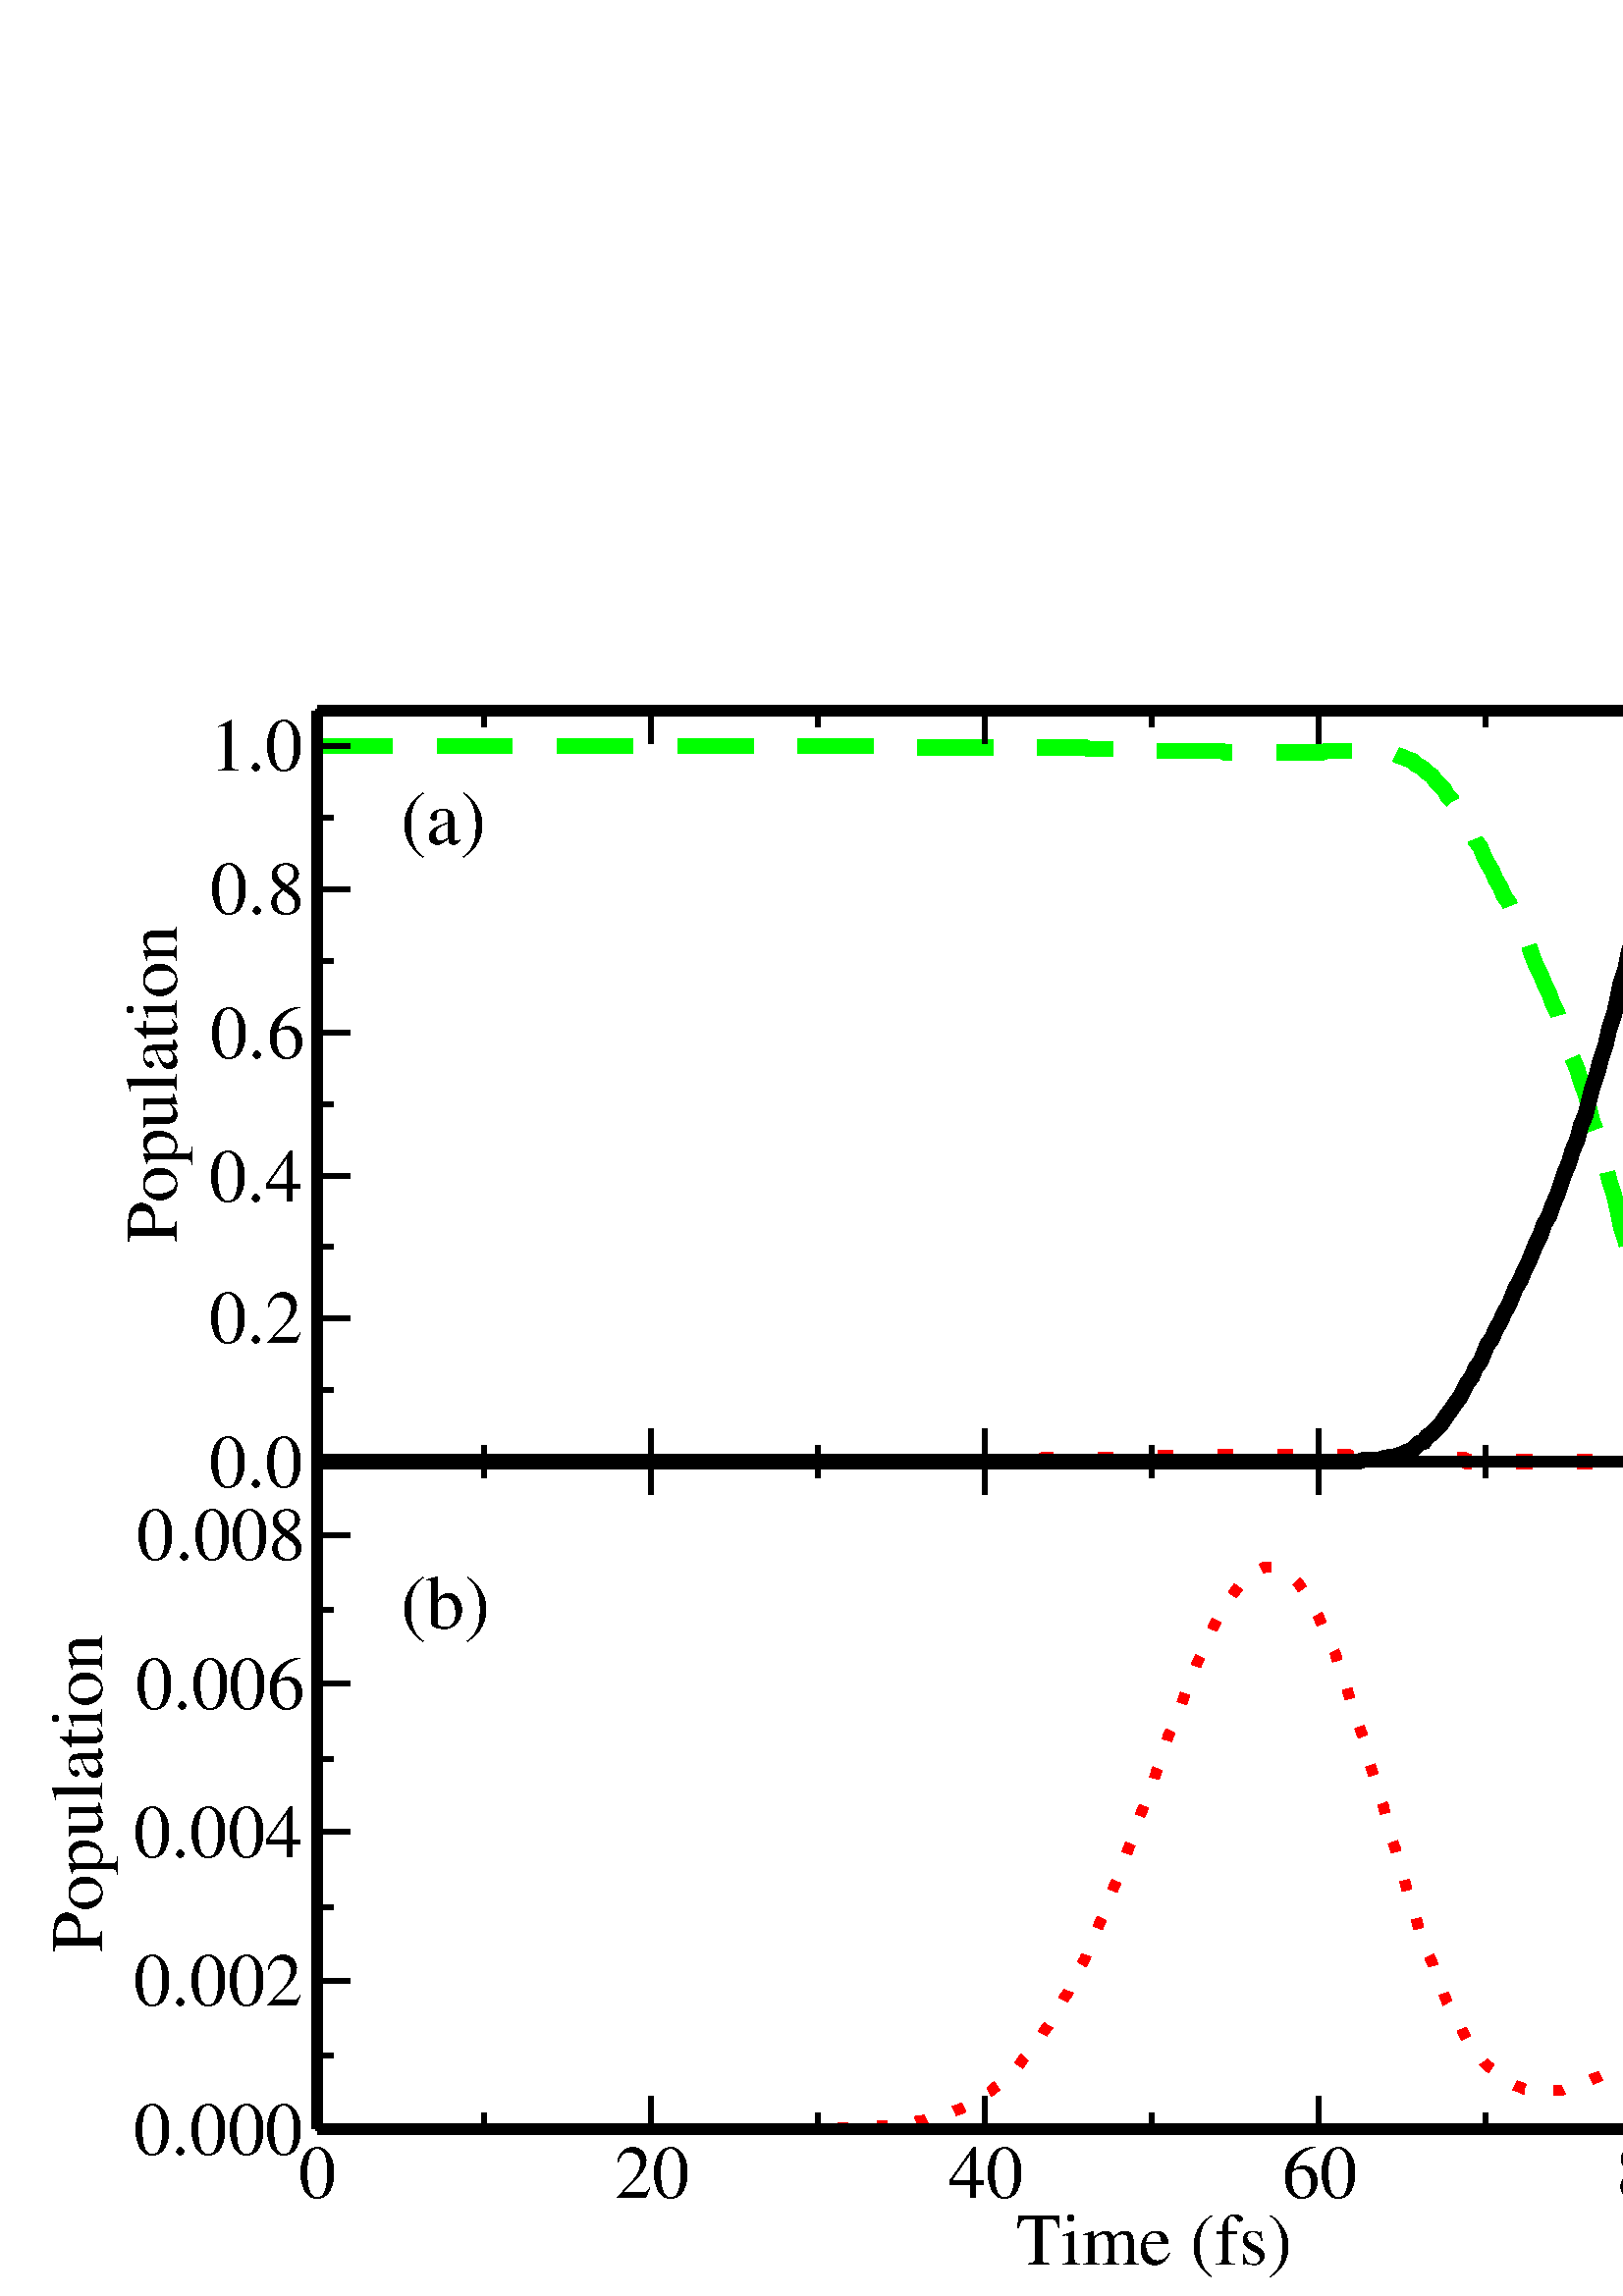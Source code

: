 %!PS-Adobe-3.0 EPSF-3.0
%%BoundingBox: (atend)
%%LanguageLevel: 2
%%DocumentData: Clean8Bit
%%Orientation: Portrait
%%DocumentNeededResources: (atend)
%%EndComments
%%BeginProlog
/m {moveto} def
/l {lineto} def
/s {stroke} def
/n {newpath} def
/c {closepath} def
/RL {rlineto} def
/SLW {setlinewidth} def
/GS {gsave} def
/GR {grestore} def
/SC {setcolor} def
/SGRY {setgray} def
/SRGB {setrgbcolor} def
/SD {setdash} def
/SLC {setlinecap} def
/SLJ {setlinejoin} def
/SCS {setcolorspace} def
/FFSF {findfont setfont} def
/CC {concat} def
/PXL {n m 0 0 RL s} def
/Color0 {1.0 1.0 1.0} def
/Color1 {0.0 0.0 0.0} def
/Color2 {1.0 0.0 0.0} def
/Color3 {0.0 1.0 0.0} def
/Color4 {0.0 0.0 1.0} def
/Color5 {1.0 1.0 0.0} def
/Color6 {0.737 0.561 0.561} def
/Color7 {0.863 0.863 0.863} def
/Color8 {0.58 0.0 0.828} def
/Color9 {0.0 1.0 1.0} def
/Color10 {1.0 0.0 1.0} def
/Color11 {1.0 0.647 0.0} def
/Color12 {0.447 0.129 0.737} def
/Color13 {0.404 0.028 0.282} def
/Color14 {0.251 0.878 0.816} def
/Color15 {0.0 0.545 0.0} def
/Color16 {0.753 0.753 0.753} def
/Color17 {0.506 0.506 0.506} def
/Color18 {0.259 0.259 0.259} def
/PTRN {
 /pat_bits exch def 
 <<
  /PaintType 2
  /PatternType 1 /TilingType 1
  /BBox[0 0 16 16]
  /XStep 16 /YStep 16
  /PaintProc {
   pop
   16 16 true [-1 0 0 -1 16 16] pat_bits imagemask
  }
 >>
 [0.002 0 0 0.002 0 0]
 makepattern
} def
/Pattern0 {<0000000000000000000000000000000000000000000000000000000000000000> PTRN} bind def
/Pattern1 {<ffffffffffffffffffffffffffffffffffffffffffffffffffffffffffffffff> PTRN} bind def
/Pattern2 {<eeeeffffbbbbffffeeeeffffbbbbffffeeeeffffbbbbffffeeeeffffbbbbffff> PTRN} bind def
/Pattern3 {<eeeebbbbeeeebbbbeeeebbbbeeeebbbbeeeebbbbeeeebbbbeeeebbbbeeeebbbb> PTRN} bind def
/Pattern4 {<5555aaaa5555aaaa5555aaaa5555aaaa5555aaaa5555aaaa5555aaaa5555aaaa> PTRN} bind def
/Pattern5 {<1111444411114444111144441111444411114444111144441111444411114444> PTRN} bind def
/Pattern6 {<1111000044440000111100004444000011110000444400001111000044440000> PTRN} bind def
/Pattern7 {<1010000000000000010100000000000010100000000000000101000000000000> PTRN} bind def
/Pattern8 {<0000000000000000000000000000000000000000000000000000000000000000> PTRN} bind def
/Pattern9 {<1e1e0f0f8787c3c3e1e1f0f078783c3c1e1e0f0f8787c3c3e1e1f0f078783c3c> PTRN} bind def
/Pattern10 {<7878f0f0e1e1c3c387870f0f1e1e3c3c7878f0f0e1e1c3c387870f0f1e1e3c3c> PTRN} bind def
/Pattern11 {<3333333333333333333333333333333333333333333333333333333333333333> PTRN} bind def
/Pattern12 {<ffffffff00000000ffffffff00000000ffffffff00000000ffffffff00000000> PTRN} bind def
/Pattern13 {<8181424224241818181824244242818181814242242418181818242442428181> PTRN} bind def
/Pattern14 {<8080404020201010080804040202010180804040202010100808040402020101> PTRN} bind def
/Pattern15 {<0101020204040808101020204040808001010202040408081010202040408080> PTRN} bind def
/Pattern16 {<2222222222222222222222222222222222222222222222222222222222222222> PTRN} bind def
/Pattern17 {<0000ffff000000000000ffff000000000000ffff000000000000ffff00000000> PTRN} bind def
/Pattern18 {<2222ffff222222222222ffff222222222222ffff222222222222ffff22222222> PTRN} bind def
/Pattern19 {<ffffffff33333333ffffffff33333333ffffffff33333333ffffffff33333333> PTRN} bind def
/Pattern20 {<0f0f0f0f0f0f0f0ff0f0f0f0f0f0f0f00f0f0f0f0f0f0f0ff0f0f0f0f0f0f0f0> PTRN} bind def
/Pattern21 {<ff00ff00ff00ff00ff00ff00ff00ff0000ff00ff00ff00ff00ff00ff00ff00ff> PTRN} bind def
/Pattern22 {<8001800180018001800180018001ffffffff8001800180018001800180018001> PTRN} bind def
/Pattern23 {<c003c003c003c003c003c003ffffffffffffffffc003c003c003c003c003c003> PTRN} bind def
/Pattern24 {<040404040404ffff404040404040ffff040404040404ffff404040404040ffff> PTRN} bind def
/Pattern25 {<180018001800180018001800ffffffff001800180018001800180018ffffffff> PTRN} bind def
/Pattern26 {<1111b8b87c7c3a3a1111a3a3c7c78b8b1111b8b87c7c3a3a1111a3a3c7c78b8b> PTRN} bind def
/Pattern27 {<101010102828c7c70101010182827c7c101010102828c7c70101010182827c7c> PTRN} bind def
/Pattern28 {<1c1c121211112121c1c12121111112121c1c121211112121c1c1212111111212> PTRN} bind def
/Pattern29 {<3e3e414180808080e3e31414080808083e3e414180808080e3e3141408080808> PTRN} bind def
/Pattern30 {<4848888884848383848488884848383848488888848483838484888848483838> PTRN} bind def
/Pattern31 {<03030404080808080c0c12122121c0c003030404080808080c0c12122121c0c0> PTRN} bind def
/ellipsedict 8 dict def
ellipsedict /mtrx matrix put
/EARC {
 ellipsedict begin
  /endangle exch def
  /startangle exch def
  /yrad exch def
  /xrad exch def
  /y exch def
  /x exch def
  /savematrix mtrx currentmatrix def
  x y translate
  xrad yrad scale
  0 0 1 startangle endangle arc
  savematrix setmatrix
 end
} def
/TL {
  /kcomp exch def
  /linewidth exch def
  /offset exch def
  GS
  0 offset rmoveto
  linewidth SLW
  dup stringwidth exch kcomp add exch RL s
  GR
} def
/KINIT
{
 /kvector exch def
 /kid 0 def
} def
/KPROC
{
 pop pop
 kvector kid get
 0 rmoveto
 /kid 1 kid add def
} def
/DefEncoding [
 /.notdef
 /.notdef
 /.notdef
 /.notdef
 /.notdef
 /.notdef
 /.notdef
 /.notdef
 /.notdef
 /.notdef
 /.notdef
 /.notdef
 /.notdef
 /.notdef
 /.notdef
 /.notdef
 /.notdef
 /.notdef
 /.notdef
 /.notdef
 /.notdef
 /.notdef
 /.notdef
 /.notdef
 /.notdef
 /.notdef
 /.notdef
 /.notdef
 /.notdef
 /.notdef
 /.notdef
 /.notdef
 /space
 /exclam
 /quotedbl
 /numbersign
 /dollar
 /percent
 /ampersand
 /quoteright
 /parenleft
 /parenright
 /asterisk
 /plus
 /comma
 /hyphen
 /period
 /slash
 /zero
 /one
 /two
 /three
 /four
 /five
 /six
 /seven
 /eight
 /nine
 /colon
 /semicolon
 /less
 /equal
 /greater
 /question
 /at
 /A
 /B
 /C
 /D
 /E
 /F
 /G
 /H
 /I
 /J
 /K
 /L
 /M
 /N
 /O
 /P
 /Q
 /R
 /S
 /T
 /U
 /V
 /W
 /X
 /Y
 /Z
 /bracketleft
 /backslash
 /bracketright
 /asciicircum
 /underscore
 /grave
 /a
 /b
 /c
 /d
 /e
 /f
 /g
 /h
 /i
 /j
 /k
 /l
 /m
 /n
 /o
 /p
 /q
 /r
 /s
 /t
 /u
 /v
 /w
 /x
 /y
 /z
 /braceleft
 /bar
 /braceright
 /asciitilde
 /.notdef
 /.notdef
 /.notdef
 /.notdef
 /.notdef
 /.notdef
 /.notdef
 /.notdef
 /.notdef
 /.notdef
 /.notdef
 /.notdef
 /.notdef
 /.notdef
 /.notdef
 /.notdef
 /.notdef
 /.notdef
 /.notdef
 /.notdef
 /.notdef
 /.notdef
 /.notdef
 /.notdef
 /.notdef
 /.notdef
 /.notdef
 /.notdef
 /.notdef
 /.notdef
 /.notdef
 /.notdef
 /.notdef
 /space
 /exclamdown
 /cent
 /sterling
 /currency
 /yen
 /brokenbar
 /section
 /dieresis
 /copyright
 /ordfeminine
 /guillemotleft
 /logicalnot
 /hyphen
 /registered
 /macron
 /degree
 /plusminus
 /twosuperior
 /threesuperior
 /acute
 /mu
 /paragraph
 /periodcentered
 /cedilla
 /onesuperior
 /ordmasculine
 /guillemotright
 /onequarter
 /onehalf
 /threequarters
 /questiondown
 /Agrave
 /Aacute
 /Acircumflex
 /Atilde
 /Adieresis
 /Aring
 /AE
 /Ccedilla
 /Egrave
 /Eacute
 /Ecircumflex
 /Edieresis
 /Igrave
 /Iacute
 /Icircumflex
 /Idieresis
 /Eth
 /Ntilde
 /Ograve
 /Oacute
 /Ocircumflex
 /Otilde
 /Odieresis
 /multiply
 /Oslash
 /Ugrave
 /Uacute
 /Ucircumflex
 /Udieresis
 /Yacute
 /Thorn
 /germandbls
 /agrave
 /aacute
 /acircumflex
 /atilde
 /adieresis
 /aring
 /ae
 /ccedilla
 /egrave
 /eacute
 /ecircumflex
 /edieresis
 /igrave
 /iacute
 /icircumflex
 /idieresis
 /eth
 /ntilde
 /ograve
 /oacute
 /ocircumflex
 /otilde
 /odieresis
 /divide
 /oslash
 /ugrave
 /uacute
 /ucircumflex
 /udieresis
 /yacute
 /thorn
 /ydieresis
] def
%%EndProlog
%%BeginSetup
%%EndSetup
612.00 612.00 scale
n
0.0 0.0 m
0.0 1.0 l
1.294 1.0 l
1.294 0.0 l
c
[/DeviceRGB] SCS
Color0 SC
fill
[/DeviceRGB] SCS
Color3 SC
[0.045 0.027 ] 0 SD
0.009 SLW
0 SLC
0 SLJ
n
0.19 0.929 m
0.192 0.929 l
0.195 0.929 l
0.197 0.929 l
0.2 0.929 l
0.202 0.929 l
0.204 0.929 l
0.207 0.929 l
0.209 0.929 l
0.212 0.929 l
0.214 0.929 l
0.217 0.929 l
0.219 0.929 l
0.221 0.929 l
0.224 0.929 l
0.226 0.929 l
0.229 0.929 l
0.231 0.929 l
0.234 0.929 l
0.236 0.929 l
0.238 0.929 l
0.241 0.929 l
0.243 0.929 l
0.246 0.929 l
0.248 0.929 l
0.251 0.929 l
0.253 0.929 l
0.255 0.929 l
0.258 0.929 l
0.26 0.929 l
0.263 0.929 l
0.265 0.929 l
0.267 0.929 l
0.27 0.929 l
0.272 0.929 l
0.275 0.929 l
0.277 0.929 l
0.28 0.929 l
0.282 0.929 l
0.284 0.929 l
0.287 0.929 l
0.289 0.929 l
0.292 0.929 l
0.294 0.929 l
0.296 0.929 l
0.299 0.929 l
0.301 0.929 l
0.304 0.929 l
0.306 0.929 l
0.308 0.929 l
0.311 0.929 l
0.313 0.929 l
0.316 0.929 l
0.318 0.929 l
0.321 0.929 l
0.323 0.929 l
0.326 0.929 l
0.328 0.929 l
0.33 0.929 l
0.333 0.929 l
0.335 0.929 l
0.338 0.929 l
0.34 0.929 l
0.342 0.929 l
0.345 0.929 l
0.347 0.929 l
0.35 0.929 l
0.352 0.929 l
0.354 0.929 l
0.357 0.929 l
0.359 0.929 l
0.362 0.929 l
0.364 0.929 l
0.367 0.929 l
0.369 0.929 l
0.371 0.929 l
0.374 0.929 l
0.376 0.929 l
0.379 0.929 l
0.381 0.929 l
0.384 0.929 l
0.386 0.929 l
0.388 0.929 l
0.391 0.929 l
0.393 0.929 l
0.396 0.929 l
0.398 0.929 l
0.4 0.929 l
0.403 0.929 l
0.405 0.929 l
0.408 0.929 l
0.41 0.929 l
0.412 0.929 l
0.415 0.929 l
0.417 0.929 l
0.42 0.929 l
0.422 0.929 l
0.425 0.929 l
0.427 0.929 l
0.429 0.929 l
0.432 0.929 l
0.434 0.929 l
0.437 0.929 l
0.439 0.929 l
0.442 0.929 l
0.444 0.929 l
0.446 0.929 l
0.449 0.929 l
0.451 0.929 l
0.454 0.929 l
0.456 0.929 l
0.459 0.929 l
0.461 0.929 l
0.463 0.929 l
0.466 0.929 l
0.468 0.929 l
0.471 0.929 l
0.473 0.929 l
0.475 0.929 l
0.478 0.929 l
0.48 0.929 l
0.483 0.929 l
0.485 0.929 l
0.487 0.929 l
0.49 0.929 l
0.492 0.929 l
0.495 0.929 l
0.497 0.929 l
0.5 0.929 l
0.502 0.929 l
0.504 0.929 l
0.507 0.929 l
0.509 0.929 l
0.512 0.929 l
0.514 0.929 l
0.517 0.929 l
0.519 0.929 l
0.521 0.929 l
0.524 0.929 l
0.526 0.929 l
0.529 0.929 l
0.531 0.929 l
0.533 0.928 l
0.536 0.928 l
0.538 0.928 l
0.541 0.928 l
0.543 0.928 l
0.546 0.928 l
0.548 0.928 l
0.55 0.928 l
0.553 0.928 l
0.555 0.928 l
0.558 0.928 l
0.56 0.928 l
0.562 0.928 l
0.565 0.928 l
0.567 0.928 l
0.57 0.928 l
0.572 0.928 l
0.575 0.928 l
0.577 0.928 l
0.579 0.928 l
0.582 0.928 l
0.584 0.928 l
0.587 0.928 l
0.589 0.928 l
0.592 0.928 l
0.594 0.928 l
0.596 0.928 l
0.599 0.928 l
0.601 0.928 l
0.604 0.928 l
0.606 0.928 l
0.609 0.928 l
0.611 0.928 l
0.613 0.928 l
0.616 0.928 l
0.618 0.928 l
0.621 0.928 l
0.623 0.928 l
0.625 0.928 l
0.628 0.928 l
0.63 0.928 l
0.633 0.928 l
0.635 0.928 l
0.637 0.928 l
0.64 0.928 l
0.642 0.928 l
0.645 0.928 l
0.647 0.928 l
0.65 0.928 l
0.652 0.927 l
0.654 0.927 l
0.657 0.927 l
0.659 0.927 l
0.662 0.927 l
0.664 0.927 l
0.666 0.927 l
0.669 0.927 l
0.671 0.927 l
0.674 0.927 l
0.676 0.927 l
0.679 0.927 l
0.681 0.927 l
0.683 0.927 l
0.686 0.927 l
0.688 0.927 l
0.691 0.927 l
0.693 0.926 l
0.696 0.926 l
0.698 0.926 l
0.7 0.926 l
0.703 0.926 l
0.705 0.926 l
0.708 0.926 l
0.71 0.926 l
0.713 0.926 l
0.715 0.926 l
0.717 0.926 l
0.72 0.926 l
0.722 0.926 l
0.725 0.926 l
0.727 0.926 l
0.729 0.926 l
0.732 0.926 l
0.734 0.925 l
0.737 0.925 l
0.739 0.925 l
0.742 0.925 l
0.744 0.925 l
0.746 0.925 l
0.749 0.925 l
0.751 0.925 l
0.754 0.925 l
0.756 0.925 l
0.758 0.925 l
0.761 0.925 l
0.763 0.925 l
0.766 0.925 l
0.768 0.925 l
0.77 0.925 l
0.773 0.925 l
0.775 0.925 l
0.778 0.925 l
0.78 0.925 l
0.783 0.925 l
0.785 0.925 l
0.787 0.925 l
0.79 0.925 l
0.792 0.925 l
0.795 0.926 l
0.797 0.926 l
0.8 0.926 l
0.802 0.926 l
0.804 0.926 l
0.807 0.926 l
0.809 0.926 l
0.812 0.926 l
0.814 0.926 l
0.817 0.926 l
0.819 0.926 l
0.821 0.926 l
0.824 0.925 l
0.826 0.925 l
0.829 0.925 l
0.831 0.925 l
0.833 0.924 l
0.836 0.924 l
0.838 0.923 l
0.841 0.922 l
0.843 0.921 l
0.846 0.92 l
0.848 0.918 l
0.85 0.917 l
0.853 0.915 l
0.855 0.913 l
0.858 0.911 l
0.86 0.908 l
0.863 0.905 l
0.865 0.903 l
0.867 0.899 l
0.87 0.896 l
0.872 0.892 l
0.875 0.889 l
0.877 0.885 l
0.879 0.881 l
0.882 0.877 l
0.884 0.872 l
0.887 0.868 l
0.889 0.863 l
0.891 0.859 l
0.894 0.854 l
0.896 0.849 l
0.899 0.844 l
0.901 0.839 l
0.904 0.835 l
0.906 0.83 l
0.908 0.824 l
0.911 0.819 l
0.913 0.814 l
0.916 0.809 l
0.918 0.803 l
0.92 0.798 l
0.923 0.792 l
0.925 0.787 l
0.928 0.781 l
0.93 0.775 l
0.933 0.769 l
0.935 0.762 l
0.937 0.756 l
0.94 0.749 l
0.942 0.742 l
0.945 0.735 l
0.947 0.728 l
0.95 0.72 l
0.952 0.712 l
0.954 0.704 l
0.957 0.696 l
0.959 0.687 l
0.962 0.678 l
0.964 0.669 l
0.967 0.66 l
0.969 0.651 l
0.971 0.641 l
0.974 0.632 l
0.976 0.623 l
0.979 0.613 l
0.981 0.604 l
0.983 0.595 l
0.986 0.586 l
0.988 0.577 l
0.991 0.569 l
0.993 0.561 l
0.996 0.553 l
0.998 0.546 l
1.0 0.54 l
1.003 0.535 l
1.005 0.529 l
1.008 0.525 l
1.01 0.521 l
1.012 0.518 l
1.015 0.515 l
1.017 0.513 l
1.02 0.511 l
1.022 0.509 l
1.024 0.508 l
1.027 0.507 l
1.029 0.506 l
1.032 0.506 l
1.034 0.505 l
1.037 0.505 l
1.039 0.505 l
1.042 0.504 l
1.044 0.504 l
1.046 0.504 l
1.049 0.504 l
1.051 0.504 l
1.054 0.504 l
1.056 0.504 l
1.058 0.504 l
1.061 0.504 l
1.063 0.504 l
1.066 0.504 l
1.068 0.504 l
1.071 0.504 l
1.073 0.504 l
1.075 0.504 l
1.078 0.504 l
1.08 0.504 l
1.083 0.504 l
1.085 0.504 l
1.087 0.504 l
1.09 0.504 l
1.092 0.504 l
1.095 0.504 l
1.097 0.504 l
1.099 0.504 l
1.102 0.504 l
1.104 0.504 l
1.107 0.504 l
1.109 0.504 l
1.112 0.504 l
1.114 0.504 l
1.116 0.504 l
1.119 0.504 l
1.121 0.504 l
1.124 0.504 l
1.126 0.504 l
1.129 0.504 l
1.131 0.504 l
1.133 0.504 l
1.136 0.504 l
1.138 0.504 l
1.141 0.504 l
1.143 0.504 l
1.145 0.504 l
1.148 0.504 l
1.15 0.504 l
1.153 0.504 l
1.155 0.504 l
1.158 0.504 l
1.16 0.504 l
1.162 0.504 l
1.165 0.504 l
1.167 0.504 l
1.17 0.504 l
1.172 0.504 l
1.175 0.504 l
1.177 0.504 l
1.179 0.504 l
1.182 0.504 l
1.184 0.504 l
1.187 0.504 l
1.189 0.504 l
1.19 0.504 l
s
[/DeviceRGB] SCS
Color2 SC
[0.009 0.027 ] 0 SD
0.009 SLW
n
0.19 0.5 m
0.192 0.5 l
0.195 0.5 l
0.197 0.5 l
0.2 0.5 l
0.202 0.5 l
0.204 0.5 l
0.207 0.5 l
0.209 0.5 l
0.212 0.5 l
0.214 0.5 l
0.217 0.5 l
0.219 0.5 l
0.221 0.5 l
0.224 0.5 l
0.226 0.5 l
0.229 0.5 l
0.231 0.5 l
0.234 0.5 l
0.236 0.5 l
0.238 0.5 l
0.241 0.5 l
0.243 0.5 l
0.246 0.5 l
0.248 0.5 l
0.251 0.5 l
0.253 0.5 l
0.255 0.5 l
0.258 0.5 l
0.26 0.5 l
0.263 0.5 l
0.265 0.5 l
0.267 0.5 l
0.27 0.5 l
0.272 0.5 l
0.275 0.5 l
0.277 0.5 l
0.28 0.5 l
0.282 0.5 l
0.284 0.5 l
0.287 0.5 l
0.289 0.5 l
0.292 0.5 l
0.294 0.5 l
0.296 0.5 l
0.299 0.5 l
0.301 0.5 l
0.304 0.5 l
0.306 0.5 l
0.308 0.5 l
0.311 0.5 l
0.313 0.5 l
0.316 0.5 l
0.318 0.5 l
0.321 0.5 l
0.323 0.5 l
0.326 0.5 l
0.328 0.5 l
0.33 0.5 l
0.333 0.5 l
0.335 0.5 l
0.338 0.5 l
0.34 0.5 l
0.342 0.5 l
0.345 0.5 l
0.347 0.5 l
0.35 0.5 l
0.352 0.5 l
0.354 0.5 l
0.357 0.5 l
0.359 0.5 l
0.362 0.5 l
0.364 0.5 l
0.367 0.5 l
0.369 0.5 l
0.371 0.5 l
0.374 0.5 l
0.376 0.5 l
0.379 0.5 l
0.381 0.5 l
0.384 0.5 l
0.386 0.5 l
0.388 0.5 l
0.391 0.5 l
0.393 0.5 l
0.396 0.5 l
0.398 0.5 l
0.4 0.5 l
0.403 0.5 l
0.405 0.5 l
0.408 0.5 l
0.41 0.5 l
0.412 0.5 l
0.415 0.5 l
0.417 0.5 l
0.42 0.5 l
0.422 0.5 l
0.425 0.5 l
0.427 0.5 l
0.429 0.5 l
0.432 0.5 l
0.434 0.5 l
0.437 0.5 l
0.439 0.5 l
0.442 0.5 l
0.444 0.5 l
0.446 0.5 l
0.449 0.5 l
0.451 0.5 l
0.454 0.5 l
0.456 0.5 l
0.459 0.5 l
0.461 0.5 l
0.463 0.5 l
0.466 0.5 l
0.468 0.5 l
0.471 0.5 l
0.473 0.5 l
0.475 0.5 l
0.478 0.5 l
0.48 0.5 l
0.483 0.5 l
0.485 0.5 l
0.487 0.5 l
0.49 0.5 l
0.492 0.5 l
0.495 0.5 l
0.497 0.5 l
0.5 0.5 l
0.502 0.5 l
0.504 0.5 l
0.507 0.5 l
0.509 0.5 l
0.512 0.5 l
0.514 0.5 l
0.517 0.5 l
0.519 0.5 l
0.521 0.5 l
0.524 0.5 l
0.526 0.5 l
0.529 0.5 l
0.531 0.5 l
0.533 0.5 l
0.536 0.5 l
0.538 0.5 l
0.541 0.5 l
0.543 0.5 l
0.546 0.5 l
0.548 0.5 l
0.55 0.5 l
0.553 0.5 l
0.555 0.5 l
0.558 0.5 l
0.56 0.5 l
0.562 0.5 l
0.565 0.5 l
0.567 0.5 l
0.57 0.5 l
0.572 0.5 l
0.575 0.5 l
0.577 0.5 l
0.579 0.5 l
0.582 0.5 l
0.584 0.5 l
0.587 0.5 l
0.589 0.5 l
0.592 0.5 l
0.594 0.5 l
0.596 0.5 l
0.599 0.5 l
0.601 0.5 l
0.604 0.5 l
0.606 0.5 l
0.609 0.5 l
0.611 0.5 l
0.613 0.5 l
0.616 0.5 l
0.618 0.5 l
0.621 0.5 l
0.623 0.5 l
0.625 0.501 l
0.628 0.501 l
0.63 0.501 l
0.633 0.501 l
0.635 0.501 l
0.637 0.501 l
0.64 0.501 l
0.642 0.501 l
0.645 0.501 l
0.647 0.501 l
0.65 0.501 l
0.652 0.501 l
0.654 0.501 l
0.657 0.501 l
0.659 0.501 l
0.662 0.501 l
0.664 0.501 l
0.666 0.501 l
0.669 0.501 l
0.671 0.501 l
0.674 0.502 l
0.676 0.502 l
0.679 0.502 l
0.681 0.502 l
0.683 0.502 l
0.686 0.502 l
0.688 0.502 l
0.691 0.502 l
0.693 0.502 l
0.696 0.502 l
0.698 0.502 l
0.7 0.502 l
0.703 0.502 l
0.705 0.502 l
0.708 0.502 l
0.71 0.502 l
0.713 0.503 l
0.715 0.503 l
0.717 0.503 l
0.72 0.503 l
0.722 0.503 l
0.725 0.503 l
0.727 0.503 l
0.729 0.503 l
0.732 0.503 l
0.734 0.503 l
0.737 0.503 l
0.739 0.503 l
0.742 0.503 l
0.744 0.503 l
0.746 0.503 l
0.749 0.503 l
0.751 0.503 l
0.754 0.503 l
0.756 0.503 l
0.758 0.503 l
0.761 0.503 l
0.763 0.503 l
0.766 0.503 l
0.768 0.503 l
0.77 0.503 l
0.773 0.503 l
0.775 0.503 l
0.778 0.503 l
0.78 0.503 l
0.783 0.503 l
0.785 0.503 l
0.787 0.503 l
0.79 0.503 l
0.792 0.503 l
0.795 0.503 l
0.797 0.503 l
0.8 0.503 l
0.802 0.503 l
0.804 0.503 l
0.807 0.503 l
0.809 0.502 l
0.812 0.502 l
0.814 0.502 l
0.817 0.502 l
0.819 0.502 l
0.821 0.502 l
0.824 0.502 l
0.826 0.502 l
0.829 0.502 l
0.831 0.502 l
0.833 0.502 l
0.836 0.502 l
0.838 0.501 l
0.841 0.501 l
0.843 0.501 l
0.846 0.501 l
0.848 0.501 l
0.85 0.501 l
0.853 0.501 l
0.855 0.501 l
0.858 0.501 l
0.86 0.501 l
0.863 0.501 l
0.865 0.501 l
0.867 0.501 l
0.87 0.501 l
0.872 0.501 l
0.875 0.501 l
0.877 0.501 l
0.879 0.5 l
0.882 0.5 l
0.884 0.5 l
0.887 0.5 l
0.889 0.5 l
0.891 0.5 l
0.894 0.5 l
0.896 0.5 l
0.899 0.5 l
0.901 0.5 l
0.904 0.5 l
0.906 0.5 l
0.908 0.5 l
0.911 0.5 l
0.913 0.5 l
0.916 0.5 l
0.918 0.5 l
0.92 0.5 l
0.923 0.5 l
0.925 0.5 l
0.928 0.5 l
0.93 0.5 l
0.933 0.5 l
0.935 0.5 l
0.937 0.5 l
0.94 0.5 l
0.942 0.5 l
0.945 0.5 l
0.947 0.5 l
0.95 0.5 l
0.952 0.5 l
0.954 0.5 l
0.957 0.5 l
0.959 0.5 l
0.962 0.5 l
0.964 0.5 l
0.967 0.5 l
0.969 0.5 l
0.971 0.5 l
0.974 0.5 l
0.976 0.5 l
0.979 0.5 l
0.981 0.5 l
0.983 0.5 l
0.986 0.5 l
0.988 0.5 l
0.991 0.5 l
0.993 0.5 l
0.996 0.5 l
0.998 0.5 l
1.0 0.5 l
1.003 0.5 l
1.005 0.5 l
1.008 0.5 l
1.01 0.5 l
1.012 0.5 l
1.015 0.5 l
1.017 0.5 l
1.02 0.5 l
1.022 0.5 l
1.024 0.5 l
1.027 0.5 l
1.029 0.5 l
1.032 0.5 l
1.034 0.5 l
1.037 0.5 l
1.039 0.5 l
1.042 0.5 l
1.044 0.5 l
1.046 0.5 l
1.049 0.5 l
1.051 0.5 l
1.054 0.5 l
1.056 0.5 l
1.058 0.5 l
1.061 0.5 l
1.063 0.5 l
1.066 0.5 l
1.068 0.5 l
1.071 0.5 l
1.073 0.5 l
1.075 0.5 l
1.078 0.5 l
1.08 0.5 l
1.083 0.5 l
1.085 0.5 l
1.087 0.5 l
1.09 0.5 l
1.092 0.5 l
1.095 0.5 l
1.097 0.5 l
1.099 0.5 l
1.102 0.5 l
1.104 0.5 l
1.107 0.5 l
1.109 0.5 l
1.112 0.5 l
1.114 0.5 l
1.116 0.5 l
1.119 0.5 l
1.121 0.5 l
1.124 0.5 l
1.126 0.5 l
1.129 0.5 l
1.131 0.5 l
1.133 0.5 l
1.136 0.5 l
1.138 0.5 l
1.141 0.5 l
1.143 0.5 l
1.145 0.5 l
1.148 0.5 l
1.15 0.5 l
1.153 0.5 l
1.155 0.5 l
1.158 0.5 l
1.16 0.5 l
1.162 0.5 l
1.165 0.5 l
1.167 0.5 l
1.17 0.5 l
1.172 0.5 l
1.175 0.5 l
1.177 0.5 l
1.179 0.5 l
1.182 0.5 l
1.184 0.5 l
1.187 0.5 l
1.189 0.5 l
1.19 0.5 l
s
[/DeviceRGB] SCS
Color1 SC
[] 0 SD
0.009 SLW
n
0.19 0.5 m
0.192 0.5 l
0.195 0.5 l
0.197 0.5 l
0.2 0.5 l
0.202 0.5 l
0.204 0.5 l
0.207 0.5 l
0.209 0.5 l
0.212 0.5 l
0.214 0.5 l
0.217 0.5 l
0.219 0.5 l
0.221 0.5 l
0.224 0.5 l
0.226 0.5 l
0.229 0.5 l
0.231 0.5 l
0.234 0.5 l
0.236 0.5 l
0.238 0.5 l
0.241 0.5 l
0.243 0.5 l
0.246 0.5 l
0.248 0.5 l
0.251 0.5 l
0.253 0.5 l
0.255 0.5 l
0.258 0.5 l
0.26 0.5 l
0.263 0.5 l
0.265 0.5 l
0.267 0.5 l
0.27 0.5 l
0.272 0.5 l
0.275 0.5 l
0.277 0.5 l
0.28 0.5 l
0.282 0.5 l
0.284 0.5 l
0.287 0.5 l
0.289 0.5 l
0.292 0.5 l
0.294 0.5 l
0.296 0.5 l
0.299 0.5 l
0.301 0.5 l
0.304 0.5 l
0.306 0.5 l
0.308 0.5 l
0.311 0.5 l
0.313 0.5 l
0.316 0.5 l
0.318 0.5 l
0.321 0.5 l
0.323 0.5 l
0.326 0.5 l
0.328 0.5 l
0.33 0.5 l
0.333 0.5 l
0.335 0.5 l
0.338 0.5 l
0.34 0.5 l
0.342 0.5 l
0.345 0.5 l
0.347 0.5 l
0.35 0.5 l
0.352 0.5 l
0.354 0.5 l
0.357 0.5 l
0.359 0.5 l
0.362 0.5 l
0.364 0.5 l
0.367 0.5 l
0.369 0.5 l
0.371 0.5 l
0.374 0.5 l
0.376 0.5 l
0.379 0.5 l
0.381 0.5 l
0.384 0.5 l
0.386 0.5 l
0.388 0.5 l
0.391 0.5 l
0.393 0.5 l
0.396 0.5 l
0.398 0.5 l
0.4 0.5 l
0.403 0.5 l
0.405 0.5 l
0.408 0.5 l
0.41 0.5 l
0.412 0.5 l
0.415 0.5 l
0.417 0.5 l
0.42 0.5 l
0.422 0.5 l
0.425 0.5 l
0.427 0.5 l
0.429 0.5 l
0.432 0.5 l
0.434 0.5 l
0.437 0.5 l
0.439 0.5 l
0.442 0.5 l
0.444 0.5 l
0.446 0.5 l
0.449 0.5 l
0.451 0.5 l
0.454 0.5 l
0.456 0.5 l
0.459 0.5 l
0.461 0.5 l
0.463 0.5 l
0.466 0.5 l
0.468 0.5 l
0.471 0.5 l
0.473 0.5 l
0.475 0.5 l
0.478 0.5 l
0.48 0.5 l
0.483 0.5 l
0.485 0.5 l
0.487 0.5 l
0.49 0.5 l
0.492 0.5 l
0.495 0.5 l
0.497 0.5 l
0.5 0.5 l
0.502 0.5 l
0.504 0.5 l
0.507 0.5 l
0.509 0.5 l
0.512 0.5 l
0.514 0.5 l
0.517 0.5 l
0.519 0.5 l
0.521 0.5 l
0.524 0.5 l
0.526 0.5 l
0.529 0.5 l
0.531 0.5 l
0.533 0.5 l
0.536 0.5 l
0.538 0.5 l
0.541 0.5 l
0.543 0.5 l
0.546 0.5 l
0.548 0.5 l
0.55 0.5 l
0.553 0.5 l
0.555 0.5 l
0.558 0.5 l
0.56 0.5 l
0.562 0.5 l
0.565 0.5 l
0.567 0.5 l
0.57 0.5 l
0.572 0.5 l
0.575 0.5 l
0.577 0.5 l
0.579 0.5 l
0.582 0.5 l
0.584 0.5 l
0.587 0.5 l
0.589 0.5 l
0.592 0.5 l
0.594 0.5 l
0.596 0.5 l
0.599 0.5 l
0.601 0.5 l
0.604 0.5 l
0.606 0.5 l
0.609 0.5 l
0.611 0.5 l
0.613 0.5 l
0.616 0.5 l
0.618 0.5 l
0.621 0.5 l
0.623 0.5 l
0.625 0.5 l
0.628 0.5 l
0.63 0.5 l
0.633 0.5 l
0.635 0.5 l
0.637 0.5 l
0.64 0.5 l
0.642 0.5 l
0.645 0.5 l
0.647 0.5 l
0.65 0.5 l
0.652 0.5 l
0.654 0.5 l
0.657 0.5 l
0.659 0.5 l
0.662 0.5 l
0.664 0.5 l
0.666 0.5 l
0.669 0.5 l
0.671 0.5 l
0.674 0.5 l
0.676 0.5 l
0.679 0.5 l
0.681 0.5 l
0.683 0.5 l
0.686 0.5 l
0.688 0.5 l
0.691 0.5 l
0.693 0.5 l
0.696 0.5 l
0.698 0.5 l
0.7 0.5 l
0.703 0.5 l
0.705 0.5 l
0.708 0.5 l
0.71 0.5 l
0.713 0.5 l
0.715 0.5 l
0.717 0.5 l
0.72 0.5 l
0.722 0.5 l
0.725 0.5 l
0.727 0.5 l
0.729 0.5 l
0.732 0.5 l
0.734 0.5 l
0.737 0.5 l
0.739 0.5 l
0.742 0.5 l
0.744 0.5 l
0.746 0.5 l
0.749 0.5 l
0.751 0.5 l
0.754 0.5 l
0.756 0.5 l
0.758 0.5 l
0.761 0.5 l
0.763 0.5 l
0.766 0.5 l
0.768 0.5 l
0.77 0.5 l
0.773 0.5 l
0.775 0.5 l
0.778 0.5 l
0.78 0.5 l
0.783 0.5 l
0.785 0.5 l
0.787 0.5 l
0.79 0.5 l
0.792 0.5 l
0.795 0.5 l
0.797 0.5 l
0.8 0.5 l
0.802 0.5 l
0.804 0.5 l
0.807 0.5 l
0.809 0.5 l
0.812 0.5 l
0.814 0.5 l
0.817 0.501 l
0.819 0.501 l
0.821 0.501 l
0.824 0.501 l
0.826 0.501 l
0.829 0.502 l
0.831 0.502 l
0.833 0.503 l
0.836 0.503 l
0.838 0.504 l
0.841 0.505 l
0.843 0.506 l
0.846 0.507 l
0.848 0.509 l
0.85 0.511 l
0.853 0.512 l
0.855 0.515 l
0.858 0.517 l
0.86 0.519 l
0.863 0.522 l
0.865 0.525 l
0.867 0.528 l
0.87 0.532 l
0.872 0.535 l
0.875 0.539 l
0.877 0.543 l
0.879 0.547 l
0.882 0.551 l
0.884 0.556 l
0.887 0.56 l
0.889 0.565 l
0.891 0.57 l
0.894 0.574 l
0.896 0.579 l
0.899 0.584 l
0.901 0.589 l
0.904 0.594 l
0.906 0.599 l
0.908 0.604 l
0.911 0.609 l
0.913 0.614 l
0.916 0.62 l
0.918 0.625 l
0.92 0.63 l
0.923 0.636 l
0.925 0.642 l
0.928 0.647 l
0.93 0.653 l
0.933 0.66 l
0.935 0.666 l
0.937 0.672 l
0.94 0.679 l
0.942 0.686 l
0.945 0.693 l
0.947 0.701 l
0.95 0.708 l
0.952 0.716 l
0.954 0.724 l
0.957 0.733 l
0.959 0.741 l
0.962 0.75 l
0.964 0.759 l
0.967 0.768 l
0.969 0.777 l
0.971 0.787 l
0.974 0.796 l
0.976 0.806 l
0.979 0.815 l
0.981 0.825 l
0.983 0.834 l
0.986 0.843 l
0.988 0.851 l
0.991 0.86 l
0.993 0.867 l
0.996 0.875 l
0.998 0.882 l
1.0 0.888 l
1.003 0.894 l
1.005 0.899 l
1.008 0.903 l
1.01 0.907 l
1.012 0.91 l
1.015 0.913 l
1.017 0.915 l
1.02 0.917 l
1.022 0.919 l
1.024 0.92 l
1.027 0.921 l
1.029 0.922 l
1.032 0.923 l
1.034 0.923 l
1.037 0.924 l
1.039 0.924 l
1.042 0.924 l
1.044 0.924 l
1.046 0.924 l
1.049 0.925 l
1.051 0.925 l
1.054 0.925 l
1.056 0.925 l
1.058 0.925 l
1.061 0.925 l
1.063 0.925 l
1.066 0.925 l
1.068 0.925 l
1.071 0.925 l
1.073 0.925 l
1.075 0.925 l
1.078 0.925 l
1.08 0.925 l
1.083 0.925 l
1.085 0.925 l
1.087 0.925 l
1.09 0.925 l
1.092 0.925 l
1.095 0.925 l
1.097 0.925 l
1.099 0.925 l
1.102 0.925 l
1.104 0.925 l
1.107 0.925 l
1.109 0.925 l
1.112 0.925 l
1.114 0.925 l
1.116 0.925 l
1.119 0.925 l
1.121 0.925 l
1.124 0.925 l
1.126 0.925 l
1.129 0.925 l
1.131 0.925 l
1.133 0.925 l
1.136 0.925 l
1.138 0.925 l
1.141 0.925 l
1.143 0.925 l
1.145 0.925 l
1.148 0.925 l
1.15 0.925 l
1.153 0.925 l
1.155 0.925 l
1.158 0.925 l
1.16 0.925 l
1.162 0.925 l
1.165 0.925 l
1.167 0.925 l
1.17 0.925 l
1.172 0.925 l
1.175 0.925 l
1.177 0.925 l
1.179 0.925 l
1.182 0.925 l
1.184 0.925 l
1.187 0.925 l
1.189 0.925 l
1.19 0.925 l
s
[] 0 SD
0.006 SLW
n
0.19 0.5 m
1.19 0.5 l
s
n
0.19 0.95 m
1.19 0.95 l
s
[] 0 SD
0.003 SLW
n
0.29 0.5 m
0.29 0.51 l
s
n
0.29 0.95 m
0.29 0.94 l
s
n
0.49 0.5 m
0.49 0.51 l
s
n
0.49 0.95 m
0.49 0.94 l
s
n
0.69 0.5 m
0.69 0.51 l
s
n
0.69 0.95 m
0.69 0.94 l
s
n
0.89 0.5 m
0.89 0.51 l
s
n
0.89 0.95 m
0.89 0.94 l
s
n
1.09 0.5 m
1.09 0.51 l
s
n
1.09 0.95 m
1.09 0.94 l
s
n
0.19 0.5 m
0.19 0.52 l
s
n
0.19 0.95 m
0.19 0.93 l
s
n
0.39 0.5 m
0.39 0.52 l
s
n
0.39 0.95 m
0.39 0.93 l
s
n
0.59 0.5 m
0.59 0.52 l
s
n
0.59 0.95 m
0.59 0.93 l
s
n
0.79 0.5 m
0.79 0.52 l
s
n
0.79 0.95 m
0.79 0.93 l
s
n
0.99 0.5 m
0.99 0.52 l
s
n
0.99 0.95 m
0.99 0.93 l
s
n
1.19 0.5 m
1.19 0.52 l
s
n
1.19 0.95 m
1.19 0.93 l
s
[] 0 SD
0.006 SLW
n
0.19 0.5 m
0.19 0.95 l
s
n
1.19 0.5 m
1.19 0.95 l
s
[] 0 SD
0.003 SLW
n
0.19 0.543 m
0.2 0.543 l
s
n
1.19 0.543 m
1.18 0.543 l
s
n
0.19 0.629 m
0.2 0.629 l
s
n
1.19 0.629 m
1.18 0.629 l
s
n
0.19 0.714 m
0.2 0.714 l
s
n
1.19 0.714 m
1.18 0.714 l
s
n
0.19 0.8 m
0.2 0.8 l
s
n
1.19 0.8 m
1.18 0.8 l
s
n
0.19 0.886 m
0.2 0.886 l
s
n
1.19 0.886 m
1.18 0.886 l
s
n
0.19 0.5 m
0.21 0.5 l
s
n
1.19 0.5 m
1.17 0.5 l
s
n
0.19 0.586 m
0.21 0.586 l
s
n
1.19 0.586 m
1.17 0.586 l
s
n
0.19 0.671 m
0.21 0.671 l
s
n
1.19 0.671 m
1.17 0.671 l
s
n
0.19 0.757 m
0.21 0.757 l
s
n
1.19 0.757 m
1.17 0.757 l
s
n
0.19 0.843 m
0.21 0.843 l
s
n
1.19 0.843 m
1.17 0.843 l
s
n
0.19 0.929 m
0.21 0.929 l
s
n
1.19 0.929 m
1.17 0.929 l
s
/Times-Roman findfont
dup length dict begin
 {1 index /FID ne {def} {pop pop} ifelse} forall
 /Encoding DefEncoding def
 currentdict
end
/Font42 exch definefont pop
/Font42 FFSF
0.125 0.485 m
GS
[0.045 0.0 0.0 0.045 0 0] CC
(0.0) show
GR
/Font42 FFSF
0.125 0.571 m
GS
[0.045 0.0 0.0 0.045 0 0] CC
(0.2) show
GR
/Font42 FFSF
0.125 0.656 m
GS
[0.045 0.0 0.0 0.045 0 0] CC
(0.4) show
GR
/Font42 FFSF
0.126 0.742 m
GS
[0.045 0.0 0.0 0.045 0 0] CC
(0.6) show
GR
/Font42 FFSF
0.126 0.828 m
GS
[0.045 0.0 0.0 0.045 0 0] CC
(0.8) show
GR
/Font42 FFSF
0.125 0.914 m
GS
[0.045 0.0 0.0 0.045 0 0] CC
(1.0) show
GR
/Font42 FFSF
0.106 0.631 m
GS
[0.0 0.044 -0.044 0.0 0 0] CC
(Population) show
GR
[] 0 SD
0.002 SLW
n
0.19 0.5 m
0.19 0.95 l
1.19 0.95 l
1.19 0.5 l
0.19 0.5 l
c
s
n
1.02 0.8 m
1.02 0.689 l
1.147 0.689 l
1.147 0.8 l
c
[/DeviceRGB] SCS
Color0 SC
fill
/Font42 FFSF
[/DeviceRGB] SCS
Color1 SC
1.095 0.767 m
GS
[0.034 0.0 0.0 0.034 0 0] CC
(|1>) show
GR
[/DeviceRGB] SCS
Color3 SC
[0.045 0.027 ] 0 SD
0.009 SLW
n
1.034 0.778 m
1.075 0.778 l
s
/Font42 FFSF
[/DeviceRGB] SCS
Color1 SC
1.095 0.733 m
GS
[0.034 0.0 0.0 0.034 0 0] CC
(|2>) show
GR
[/DeviceRGB] SCS
Color2 SC
[0.009 0.027 ] 0 SD
0.009 SLW
n
1.034 0.745 m
1.075 0.745 l
s
/Font42 FFSF
[/DeviceRGB] SCS
Color1 SC
1.095 0.7 m
GS
[0.034 0.0 0.0 0.034 0 0] CC
(|3>) show
GR
[] 0 SD
0.009 SLW
n
1.034 0.711 m
1.075 0.711 l
s
[/DeviceRGB] SCS
Color2 SC
[0.006 0.018 ] 0 SD
0.006 SLW
n
0.19 0.1 m
0.192 0.1 l
0.195 0.1 l
0.197 0.1 l
0.2 0.1 l
0.202 0.1 l
0.204 0.1 l
0.207 0.1 l
0.209 0.1 l
0.212 0.1 l
0.214 0.1 l
0.217 0.1 l
0.219 0.1 l
0.221 0.1 l
0.224 0.1 l
0.226 0.1 l
0.229 0.1 l
0.231 0.1 l
0.234 0.1 l
0.236 0.1 l
0.238 0.1 l
0.241 0.1 l
0.243 0.1 l
0.246 0.1 l
0.248 0.1 l
0.251 0.1 l
0.253 0.1 l
0.255 0.1 l
0.258 0.1 l
0.26 0.1 l
0.263 0.1 l
0.265 0.1 l
0.267 0.1 l
0.27 0.1 l
0.272 0.1 l
0.275 0.1 l
0.277 0.1 l
0.28 0.1 l
0.282 0.1 l
0.284 0.1 l
0.287 0.1 l
0.289 0.1 l
0.292 0.1 l
0.294 0.1 l
0.296 0.1 l
0.299 0.1 l
0.301 0.1 l
0.304 0.1 l
0.306 0.1 l
0.308 0.1 l
0.311 0.1 l
0.313 0.1 l
0.316 0.1 l
0.318 0.1 l
0.321 0.1 l
0.323 0.1 l
0.326 0.1 l
0.328 0.1 l
0.33 0.1 l
0.333 0.1 l
0.335 0.1 l
0.338 0.1 l
0.34 0.1 l
0.342 0.1 l
0.345 0.1 l
0.347 0.1 l
0.35 0.1 l
0.352 0.1 l
0.354 0.1 l
0.357 0.1 l
0.359 0.1 l
0.362 0.1 l
0.364 0.1 l
0.367 0.1 l
0.369 0.1 l
0.371 0.1 l
0.374 0.1 l
0.376 0.1 l
0.379 0.1 l
0.381 0.1 l
0.384 0.1 l
0.386 0.1 l
0.388 0.1 l
0.391 0.1 l
0.393 0.1 l
0.396 0.1 l
0.398 0.1 l
0.4 0.1 l
0.403 0.1 l
0.405 0.1 l
0.408 0.1 l
0.41 0.1 l
0.412 0.1 l
0.415 0.1 l
0.417 0.1 l
0.42 0.1 l
0.422 0.1 l
0.425 0.1 l
0.427 0.1 l
0.429 0.1 l
0.432 0.1 l
0.434 0.1 l
0.437 0.1 l
0.439 0.1 l
0.442 0.1 l
0.444 0.1 l
0.446 0.1 l
0.449 0.1 l
0.451 0.1 l
0.454 0.1 l
0.456 0.1 l
0.459 0.1 l
0.461 0.1 l
0.463 0.1 l
0.466 0.1 l
0.468 0.1 l
0.471 0.1 l
0.473 0.1 l
0.475 0.1 l
0.478 0.1 l
0.48 0.1 l
0.483 0.1 l
0.485 0.1 l
0.487 0.1 l
0.49 0.1 l
0.492 0.1 l
0.495 0.1 l
0.497 0.1 l
0.5 0.101 l
0.502 0.101 l
0.504 0.101 l
0.507 0.101 l
0.509 0.101 l
0.512 0.101 l
0.514 0.101 l
0.517 0.101 l
0.519 0.101 l
0.521 0.101 l
0.524 0.102 l
0.526 0.102 l
0.529 0.102 l
0.531 0.102 l
0.533 0.102 l
0.536 0.103 l
0.538 0.103 l
0.541 0.103 l
0.543 0.104 l
0.546 0.104 l
0.548 0.104 l
0.55 0.105 l
0.553 0.105 l
0.555 0.106 l
0.558 0.106 l
0.56 0.107 l
0.562 0.108 l
0.565 0.108 l
0.567 0.109 l
0.57 0.11 l
0.572 0.111 l
0.575 0.112 l
0.577 0.113 l
0.579 0.114 l
0.582 0.116 l
0.584 0.117 l
0.587 0.118 l
0.589 0.12 l
0.592 0.122 l
0.594 0.123 l
0.596 0.125 l
0.599 0.127 l
0.601 0.129 l
0.604 0.132 l
0.606 0.134 l
0.609 0.136 l
0.611 0.139 l
0.613 0.142 l
0.616 0.145 l
0.618 0.148 l
0.621 0.151 l
0.623 0.154 l
0.625 0.158 l
0.628 0.162 l
0.63 0.166 l
0.633 0.17 l
0.635 0.174 l
0.637 0.178 l
0.64 0.182 l
0.642 0.187 l
0.645 0.192 l
0.647 0.197 l
0.65 0.202 l
0.652 0.208 l
0.654 0.213 l
0.657 0.219 l
0.659 0.224 l
0.662 0.23 l
0.664 0.236 l
0.666 0.242 l
0.669 0.249 l
0.671 0.255 l
0.674 0.262 l
0.676 0.268 l
0.679 0.275 l
0.681 0.281 l
0.683 0.288 l
0.686 0.295 l
0.688 0.302 l
0.691 0.308 l
0.693 0.315 l
0.696 0.322 l
0.698 0.329 l
0.7 0.336 l
0.703 0.342 l
0.705 0.349 l
0.708 0.355 l
0.71 0.361 l
0.713 0.367 l
0.715 0.373 l
0.717 0.379 l
0.72 0.385 l
0.722 0.391 l
0.725 0.396 l
0.727 0.401 l
0.729 0.405 l
0.732 0.41 l
0.734 0.414 l
0.737 0.418 l
0.739 0.421 l
0.742 0.425 l
0.744 0.428 l
0.746 0.43 l
0.749 0.432 l
0.751 0.434 l
0.754 0.435 l
0.756 0.436 l
0.758 0.437 l
0.761 0.437 l
0.763 0.437 l
0.766 0.436 l
0.768 0.435 l
0.77 0.434 l
0.773 0.432 l
0.775 0.43 l
0.778 0.427 l
0.78 0.424 l
0.783 0.42 l
0.785 0.416 l
0.787 0.412 l
0.79 0.407 l
0.792 0.402 l
0.795 0.397 l
0.797 0.391 l
0.8 0.385 l
0.802 0.378 l
0.804 0.371 l
0.807 0.364 l
0.809 0.357 l
0.812 0.35 l
0.814 0.342 l
0.817 0.334 l
0.819 0.326 l
0.821 0.318 l
0.824 0.309 l
0.826 0.301 l
0.829 0.293 l
0.831 0.284 l
0.833 0.276 l
0.836 0.268 l
0.838 0.259 l
0.841 0.251 l
0.843 0.243 l
0.846 0.235 l
0.848 0.228 l
0.85 0.22 l
0.853 0.213 l
0.855 0.206 l
0.858 0.2 l
0.86 0.193 l
0.863 0.187 l
0.865 0.181 l
0.867 0.176 l
0.87 0.171 l
0.872 0.166 l
0.875 0.162 l
0.877 0.157 l
0.879 0.153 l
0.882 0.15 l
0.884 0.146 l
0.887 0.143 l
0.889 0.14 l
0.891 0.138 l
0.894 0.136 l
0.896 0.133 l
0.899 0.132 l
0.901 0.13 l
0.904 0.128 l
0.906 0.127 l
0.908 0.126 l
0.911 0.125 l
0.913 0.124 l
0.916 0.124 l
0.918 0.123 l
0.92 0.123 l
0.923 0.123 l
0.925 0.122 l
0.928 0.123 l
0.93 0.123 l
0.933 0.123 l
0.935 0.123 l
0.937 0.124 l
0.94 0.124 l
0.942 0.125 l
0.945 0.126 l
0.947 0.127 l
0.95 0.128 l
0.952 0.129 l
0.954 0.13 l
0.957 0.131 l
0.959 0.132 l
0.962 0.134 l
0.964 0.135 l
0.967 0.136 l
0.969 0.138 l
0.971 0.139 l
0.974 0.14 l
0.976 0.141 l
0.979 0.143 l
0.981 0.144 l
0.983 0.145 l
0.986 0.146 l
0.988 0.146 l
0.991 0.147 l
0.993 0.147 l
0.996 0.146 l
0.998 0.146 l
1.0 0.145 l
1.003 0.143 l
1.005 0.142 l
1.008 0.14 l
1.01 0.137 l
1.012 0.135 l
1.015 0.132 l
1.017 0.128 l
1.02 0.125 l
1.022 0.122 l
1.024 0.119 l
1.027 0.116 l
1.029 0.114 l
1.032 0.111 l
1.034 0.109 l
1.037 0.107 l
1.039 0.106 l
1.042 0.105 l
1.044 0.104 l
1.046 0.103 l
1.049 0.102 l
1.051 0.102 l
1.054 0.101 l
1.056 0.101 l
1.058 0.101 l
1.061 0.101 l
1.063 0.1 l
1.066 0.1 l
1.068 0.1 l
1.071 0.1 l
1.073 0.1 l
1.075 0.1 l
1.078 0.1 l
1.08 0.1 l
1.083 0.1 l
1.085 0.1 l
1.087 0.1 l
1.09 0.1 l
1.092 0.1 l
1.095 0.1 l
1.097 0.1 l
1.099 0.1 l
1.102 0.1 l
1.104 0.1 l
1.107 0.1 l
1.109 0.1 l
1.112 0.1 l
1.114 0.1 l
1.116 0.1 l
1.119 0.1 l
1.121 0.1 l
1.124 0.1 l
1.126 0.1 l
1.129 0.1 l
1.131 0.1 l
1.133 0.1 l
1.136 0.1 l
1.138 0.1 l
1.141 0.1 l
1.143 0.1 l
1.145 0.1 l
1.148 0.1 l
1.15 0.1 l
1.153 0.1 l
1.155 0.1 l
1.158 0.1 l
1.16 0.1 l
1.162 0.1 l
1.165 0.1 l
1.167 0.1 l
1.17 0.1 l
1.172 0.1 l
1.175 0.1 l
1.177 0.1 l
1.179 0.1 l
1.182 0.1 l
1.184 0.1 l
1.187 0.1 l
1.189 0.1 l
1.19 0.1 l
s
[/DeviceRGB] SCS
Color1 SC
[] 0 SD
0.006 SLW
n
0.19 0.1 m
1.19 0.1 l
s
n
0.19 0.5 m
1.19 0.5 l
s
[] 0 SD
0.003 SLW
n
0.29 0.1 m
0.29 0.11 l
s
n
0.29 0.5 m
0.29 0.49 l
s
n
0.49 0.1 m
0.49 0.11 l
s
n
0.49 0.5 m
0.49 0.49 l
s
n
0.69 0.1 m
0.69 0.11 l
s
n
0.69 0.5 m
0.69 0.49 l
s
n
0.89 0.1 m
0.89 0.11 l
s
n
0.89 0.5 m
0.89 0.49 l
s
n
1.09 0.1 m
1.09 0.11 l
s
n
1.09 0.5 m
1.09 0.49 l
s
n
0.19 0.1 m
0.19 0.12 l
s
n
0.19 0.5 m
0.19 0.48 l
s
n
0.39 0.1 m
0.39 0.12 l
s
n
0.39 0.5 m
0.39 0.48 l
s
n
0.59 0.1 m
0.59 0.12 l
s
n
0.59 0.5 m
0.59 0.48 l
s
n
0.79 0.1 m
0.79 0.12 l
s
n
0.79 0.5 m
0.79 0.48 l
s
n
0.99 0.1 m
0.99 0.12 l
s
n
0.99 0.5 m
0.99 0.48 l
s
n
1.19 0.1 m
1.19 0.12 l
s
n
1.19 0.5 m
1.19 0.48 l
s
/Font42 FFSF
0.179 0.059 m
GS
[0.045 0.0 0.0 0.045 0 0] CC
(0) show
GR
/Font42 FFSF
0.368 0.059 m
GS
[0.045 0.0 0.0 0.045 0 0] CC
(20) show
GR
/Font42 FFSF
0.568 0.059 m
GS
[0.045 0.0 0.0 0.045 0 0] CC
(40) show
GR
/Font42 FFSF
0.768 0.059 m
GS
[0.045 0.0 0.0 0.045 0 0] CC
(60) show
GR
/Font42 FFSF
0.968 0.059 m
GS
[0.045 0.0 0.0 0.045 0 0] CC
(80) show
GR
/Font42 FFSF
1.157 0.059 m
GS
[0.045 0.0 0.0 0.045 0 0] CC
(100) show
GR
/Font42 FFSF
0.609 0.019 m
GS
[0.044 0.0 0.0 0.044 0 0] CC
(Time \(fs\)) show
GR
[] 0 SD
0.006 SLW
n
0.19 0.1 m
0.19 0.5 l
s
n
1.19 0.1 m
1.19 0.5 l
s
[] 0 SD
0.003 SLW
n
0.19 0.144 m
0.2 0.144 l
s
n
1.19 0.144 m
1.18 0.144 l
s
n
0.19 0.233 m
0.2 0.233 l
s
n
1.19 0.233 m
1.18 0.233 l
s
n
0.19 0.322 m
0.2 0.322 l
s
n
1.19 0.322 m
1.18 0.322 l
s
n
0.19 0.411 m
0.2 0.411 l
s
n
1.19 0.411 m
1.18 0.411 l
s
n
0.19 0.1 m
0.21 0.1 l
s
n
1.19 0.1 m
1.17 0.1 l
s
n
0.19 0.189 m
0.21 0.189 l
s
n
1.19 0.189 m
1.17 0.189 l
s
n
0.19 0.278 m
0.21 0.278 l
s
n
1.19 0.278 m
1.17 0.278 l
s
n
0.19 0.367 m
0.21 0.367 l
s
n
1.19 0.367 m
1.17 0.367 l
s
n
0.19 0.456 m
0.21 0.456 l
s
n
1.19 0.456 m
1.17 0.456 l
s
/Font42 FFSF
0.08 0.085 m
GS
[0.045 0.0 0.0 0.045 0 0] CC
(0.000) show
GR
/Font42 FFSF
0.08 0.174 m
GS
[0.045 0.0 0.0 0.045 0 0] CC
(0.002) show
GR
/Font42 FFSF
0.08 0.263 m
GS
[0.045 0.0 0.0 0.045 0 0] CC
(0.004) show
GR
/Font42 FFSF
0.081 0.352 m
GS
[0.045 0.0 0.0 0.045 0 0] CC
(0.006) show
GR
/Font42 FFSF
0.082 0.441 m
GS
[0.045 0.0 0.0 0.045 0 0] CC
(0.008) show
GR
/Font42 FFSF
0.061 0.206 m
GS
[0.0 0.044 -0.044 0.0 0 0] CC
(Population) show
GR
[] 0 SD
0.002 SLW
n
0.19 0.1 m
0.19 0.5 l
1.19 0.5 l
1.19 0.1 l
0.19 0.1 l
c
s
n
1.02 0.4 m
1.02 0.356 l
1.145 0.356 l
1.145 0.4 l
c
[/DeviceRGB] SCS
Color0 SC
fill
/Font42 FFSF
[/DeviceRGB] SCS
Color1 SC
1.093 0.367 m
GS
[0.034 0.0 0.0 0.034 0 0] CC
(|2>) show
GR
[/DeviceRGB] SCS
Color2 SC
[0.006 0.018 ] 0 SD
0.006 SLW
n
1.033 0.378 m
1.073 0.378 l
s
/Font42 FFSF
[/DeviceRGB] SCS
Color1 SC
0.24 0.87 m
GS
[0.046 0.0 0.0 0.046 0 0] CC
(\(a\)) show
GR
/Font42 FFSF
0.24 0.4 m
GS
[0.046 0.0 0.0 0.046 0 0] CC
(\(b\)) show
GR
%%Trailer
%%BoundingBox: 18 5 750 585
%%DocumentNeededResources: font Times-Roman
%%EOF
